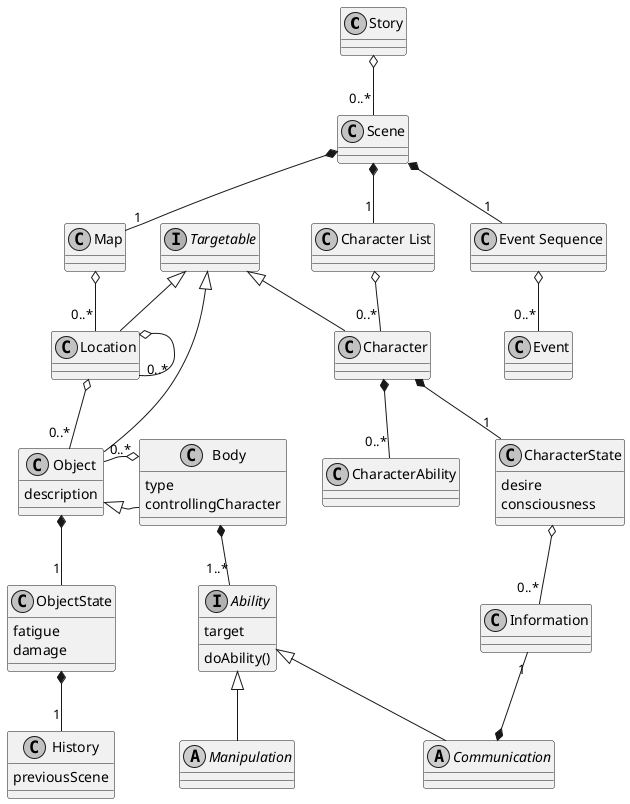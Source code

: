 @startuml
skinparam shadowing false
skinparam monochrome true

'Classes
class Story
class Scene
class Map
class "Character List" as CL
class "Event Sequence" as ES

interface Targetable

class Character
class Event
class Location
class CharacterAbility

class History {
previousScene
}

class Object {
    description
}
class Body {
    type
    controllingCharacter
}

class ObjectState {
    fatigue
    damage
}

class CharacterState {
    desire
    consciousness
}
class Information

interface Ability {
    target
    doAbility()
}
abstract Communication
abstract Manipulation

'Connections
Story o-- "0..*" Scene

Scene *-- "1" Map
Scene *-- "1" CL
Scene *-- "1" ES

'hide Targetable
Targetable <|-- Character
Targetable <|-- Location
Targetable <|-- Object

Character *-- "1" CharacterState
Character *-- "0..*" CharacterAbility
CharacterState o-- "0..*" Information

ObjectState *-- "1" History

CL o-- "0..*" Character
ES o-- "0..*" Event
Map o-- "0..*" Location

Location o-- "0..*" Object
Location o-- "0..*" Location
Object <|-- Body
Body o- "0..*" Object

Object *-- "1" ObjectState
Body *-- "1..*" Ability
Ability <|-- Communication
Ability <|-- Manipulation
Information "1" --* Communication

@enduml